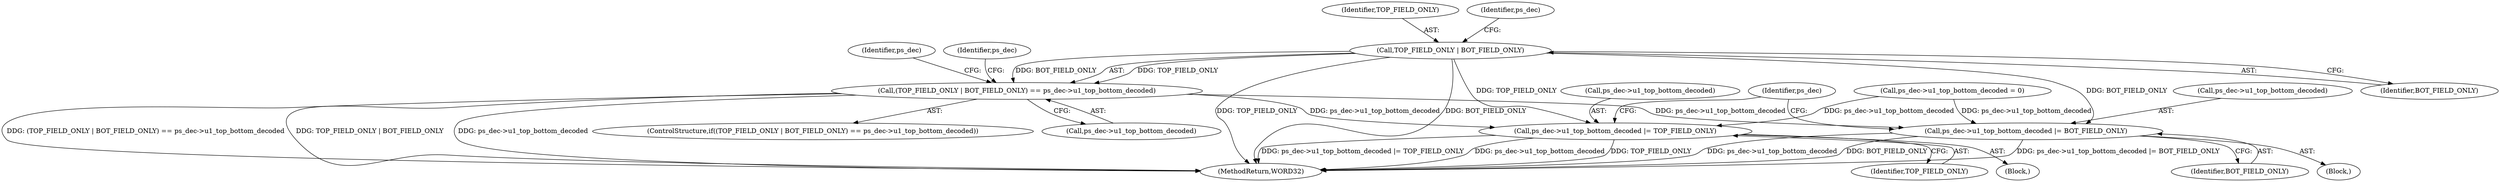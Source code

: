 digraph "0_Android_494561291a503840f385fbcd11d9bc5f4dc502b8@pointer" {
"1000523" [label="(Call,(TOP_FIELD_ONLY | BOT_FIELD_ONLY) == ps_dec->u1_top_bottom_decoded)"];
"1000524" [label="(Call,TOP_FIELD_ONLY | BOT_FIELD_ONLY)"];
"1001870" [label="(Call,ps_dec->u1_top_bottom_decoded |= BOT_FIELD_ONLY)"];
"1001877" [label="(Call,ps_dec->u1_top_bottom_decoded |= TOP_FIELD_ONLY)"];
"1001877" [label="(Call,ps_dec->u1_top_bottom_decoded |= TOP_FIELD_ONLY)"];
"1000525" [label="(Identifier,TOP_FIELD_ONLY)"];
"1000538" [label="(Identifier,ps_dec)"];
"1002185" [label="(MethodReturn,WORD32)"];
"1000526" [label="(Identifier,BOT_FIELD_ONLY)"];
"1001870" [label="(Call,ps_dec->u1_top_bottom_decoded |= BOT_FIELD_ONLY)"];
"1001869" [label="(Block,)"];
"1001871" [label="(Call,ps_dec->u1_top_bottom_decoded)"];
"1001888" [label="(Identifier,ps_dec)"];
"1001878" [label="(Call,ps_dec->u1_top_bottom_decoded)"];
"1001876" [label="(Block,)"];
"1001881" [label="(Identifier,TOP_FIELD_ONLY)"];
"1000523" [label="(Call,(TOP_FIELD_ONLY | BOT_FIELD_ONLY) == ps_dec->u1_top_bottom_decoded)"];
"1000528" [label="(Identifier,ps_dec)"];
"1000524" [label="(Call,TOP_FIELD_ONLY | BOT_FIELD_ONLY)"];
"1000522" [label="(ControlStructure,if((TOP_FIELD_ONLY | BOT_FIELD_ONLY) == ps_dec->u1_top_bottom_decoded))"];
"1000531" [label="(Call,ps_dec->u1_top_bottom_decoded = 0)"];
"1001874" [label="(Identifier,BOT_FIELD_ONLY)"];
"1000527" [label="(Call,ps_dec->u1_top_bottom_decoded)"];
"1000533" [label="(Identifier,ps_dec)"];
"1000523" -> "1000522"  [label="AST: "];
"1000523" -> "1000527"  [label="CFG: "];
"1000524" -> "1000523"  [label="AST: "];
"1000527" -> "1000523"  [label="AST: "];
"1000533" -> "1000523"  [label="CFG: "];
"1000538" -> "1000523"  [label="CFG: "];
"1000523" -> "1002185"  [label="DDG: TOP_FIELD_ONLY | BOT_FIELD_ONLY"];
"1000523" -> "1002185"  [label="DDG: ps_dec->u1_top_bottom_decoded"];
"1000523" -> "1002185"  [label="DDG: (TOP_FIELD_ONLY | BOT_FIELD_ONLY) == ps_dec->u1_top_bottom_decoded"];
"1000524" -> "1000523"  [label="DDG: TOP_FIELD_ONLY"];
"1000524" -> "1000523"  [label="DDG: BOT_FIELD_ONLY"];
"1000523" -> "1001870"  [label="DDG: ps_dec->u1_top_bottom_decoded"];
"1000523" -> "1001877"  [label="DDG: ps_dec->u1_top_bottom_decoded"];
"1000524" -> "1000526"  [label="CFG: "];
"1000525" -> "1000524"  [label="AST: "];
"1000526" -> "1000524"  [label="AST: "];
"1000528" -> "1000524"  [label="CFG: "];
"1000524" -> "1002185"  [label="DDG: TOP_FIELD_ONLY"];
"1000524" -> "1002185"  [label="DDG: BOT_FIELD_ONLY"];
"1000524" -> "1001870"  [label="DDG: BOT_FIELD_ONLY"];
"1000524" -> "1001877"  [label="DDG: TOP_FIELD_ONLY"];
"1001870" -> "1001869"  [label="AST: "];
"1001870" -> "1001874"  [label="CFG: "];
"1001871" -> "1001870"  [label="AST: "];
"1001874" -> "1001870"  [label="AST: "];
"1001888" -> "1001870"  [label="CFG: "];
"1001870" -> "1002185"  [label="DDG: ps_dec->u1_top_bottom_decoded |= BOT_FIELD_ONLY"];
"1001870" -> "1002185"  [label="DDG: ps_dec->u1_top_bottom_decoded"];
"1001870" -> "1002185"  [label="DDG: BOT_FIELD_ONLY"];
"1000531" -> "1001870"  [label="DDG: ps_dec->u1_top_bottom_decoded"];
"1001877" -> "1001876"  [label="AST: "];
"1001877" -> "1001881"  [label="CFG: "];
"1001878" -> "1001877"  [label="AST: "];
"1001881" -> "1001877"  [label="AST: "];
"1001888" -> "1001877"  [label="CFG: "];
"1001877" -> "1002185"  [label="DDG: ps_dec->u1_top_bottom_decoded |= TOP_FIELD_ONLY"];
"1001877" -> "1002185"  [label="DDG: ps_dec->u1_top_bottom_decoded"];
"1001877" -> "1002185"  [label="DDG: TOP_FIELD_ONLY"];
"1000531" -> "1001877"  [label="DDG: ps_dec->u1_top_bottom_decoded"];
}
